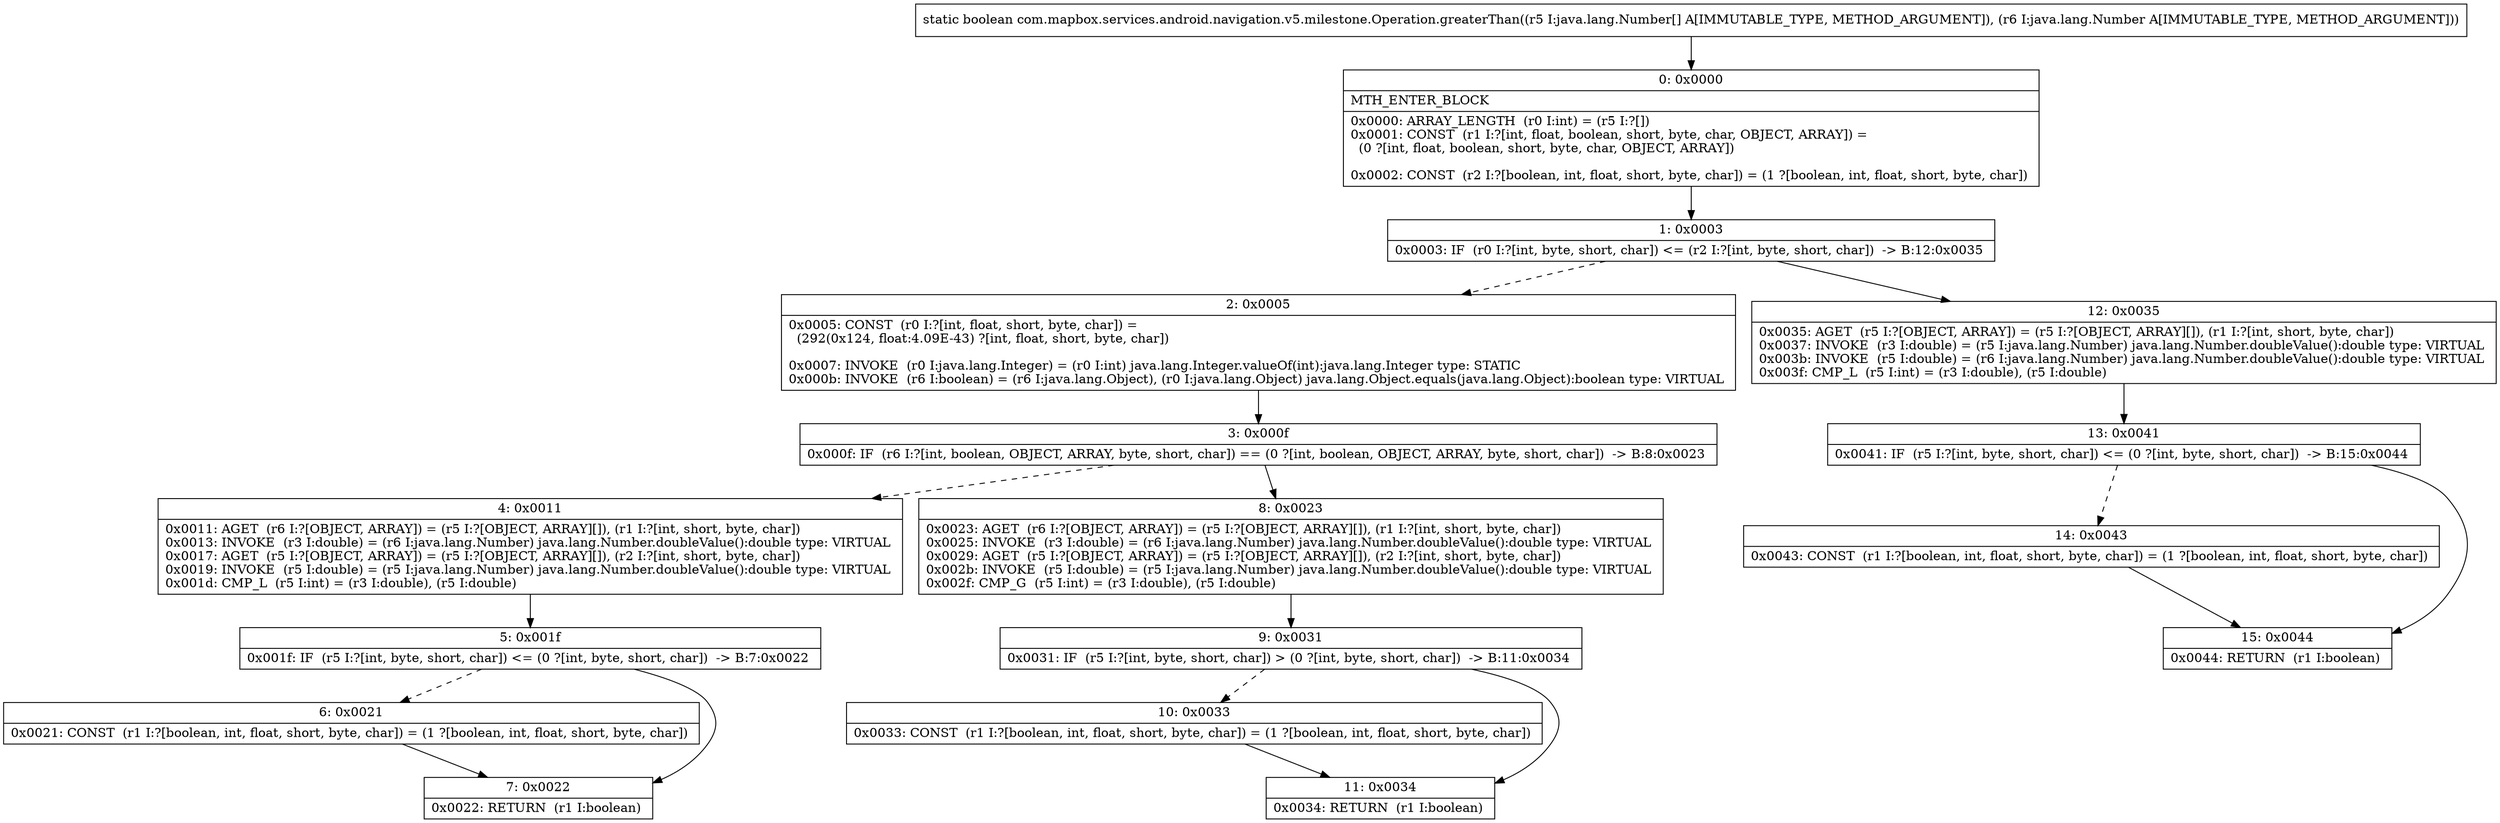 digraph "CFG forcom.mapbox.services.android.navigation.v5.milestone.Operation.greaterThan([Ljava\/lang\/Number;Ljava\/lang\/Number;)Z" {
Node_0 [shape=record,label="{0\:\ 0x0000|MTH_ENTER_BLOCK\l|0x0000: ARRAY_LENGTH  (r0 I:int) = (r5 I:?[]) \l0x0001: CONST  (r1 I:?[int, float, boolean, short, byte, char, OBJECT, ARRAY]) = \l  (0 ?[int, float, boolean, short, byte, char, OBJECT, ARRAY])\l \l0x0002: CONST  (r2 I:?[boolean, int, float, short, byte, char]) = (1 ?[boolean, int, float, short, byte, char]) \l}"];
Node_1 [shape=record,label="{1\:\ 0x0003|0x0003: IF  (r0 I:?[int, byte, short, char]) \<= (r2 I:?[int, byte, short, char])  \-\> B:12:0x0035 \l}"];
Node_2 [shape=record,label="{2\:\ 0x0005|0x0005: CONST  (r0 I:?[int, float, short, byte, char]) = \l  (292(0x124, float:4.09E\-43) ?[int, float, short, byte, char])\l \l0x0007: INVOKE  (r0 I:java.lang.Integer) = (r0 I:int) java.lang.Integer.valueOf(int):java.lang.Integer type: STATIC \l0x000b: INVOKE  (r6 I:boolean) = (r6 I:java.lang.Object), (r0 I:java.lang.Object) java.lang.Object.equals(java.lang.Object):boolean type: VIRTUAL \l}"];
Node_3 [shape=record,label="{3\:\ 0x000f|0x000f: IF  (r6 I:?[int, boolean, OBJECT, ARRAY, byte, short, char]) == (0 ?[int, boolean, OBJECT, ARRAY, byte, short, char])  \-\> B:8:0x0023 \l}"];
Node_4 [shape=record,label="{4\:\ 0x0011|0x0011: AGET  (r6 I:?[OBJECT, ARRAY]) = (r5 I:?[OBJECT, ARRAY][]), (r1 I:?[int, short, byte, char]) \l0x0013: INVOKE  (r3 I:double) = (r6 I:java.lang.Number) java.lang.Number.doubleValue():double type: VIRTUAL \l0x0017: AGET  (r5 I:?[OBJECT, ARRAY]) = (r5 I:?[OBJECT, ARRAY][]), (r2 I:?[int, short, byte, char]) \l0x0019: INVOKE  (r5 I:double) = (r5 I:java.lang.Number) java.lang.Number.doubleValue():double type: VIRTUAL \l0x001d: CMP_L  (r5 I:int) = (r3 I:double), (r5 I:double) \l}"];
Node_5 [shape=record,label="{5\:\ 0x001f|0x001f: IF  (r5 I:?[int, byte, short, char]) \<= (0 ?[int, byte, short, char])  \-\> B:7:0x0022 \l}"];
Node_6 [shape=record,label="{6\:\ 0x0021|0x0021: CONST  (r1 I:?[boolean, int, float, short, byte, char]) = (1 ?[boolean, int, float, short, byte, char]) \l}"];
Node_7 [shape=record,label="{7\:\ 0x0022|0x0022: RETURN  (r1 I:boolean) \l}"];
Node_8 [shape=record,label="{8\:\ 0x0023|0x0023: AGET  (r6 I:?[OBJECT, ARRAY]) = (r5 I:?[OBJECT, ARRAY][]), (r1 I:?[int, short, byte, char]) \l0x0025: INVOKE  (r3 I:double) = (r6 I:java.lang.Number) java.lang.Number.doubleValue():double type: VIRTUAL \l0x0029: AGET  (r5 I:?[OBJECT, ARRAY]) = (r5 I:?[OBJECT, ARRAY][]), (r2 I:?[int, short, byte, char]) \l0x002b: INVOKE  (r5 I:double) = (r5 I:java.lang.Number) java.lang.Number.doubleValue():double type: VIRTUAL \l0x002f: CMP_G  (r5 I:int) = (r3 I:double), (r5 I:double) \l}"];
Node_9 [shape=record,label="{9\:\ 0x0031|0x0031: IF  (r5 I:?[int, byte, short, char]) \> (0 ?[int, byte, short, char])  \-\> B:11:0x0034 \l}"];
Node_10 [shape=record,label="{10\:\ 0x0033|0x0033: CONST  (r1 I:?[boolean, int, float, short, byte, char]) = (1 ?[boolean, int, float, short, byte, char]) \l}"];
Node_11 [shape=record,label="{11\:\ 0x0034|0x0034: RETURN  (r1 I:boolean) \l}"];
Node_12 [shape=record,label="{12\:\ 0x0035|0x0035: AGET  (r5 I:?[OBJECT, ARRAY]) = (r5 I:?[OBJECT, ARRAY][]), (r1 I:?[int, short, byte, char]) \l0x0037: INVOKE  (r3 I:double) = (r5 I:java.lang.Number) java.lang.Number.doubleValue():double type: VIRTUAL \l0x003b: INVOKE  (r5 I:double) = (r6 I:java.lang.Number) java.lang.Number.doubleValue():double type: VIRTUAL \l0x003f: CMP_L  (r5 I:int) = (r3 I:double), (r5 I:double) \l}"];
Node_13 [shape=record,label="{13\:\ 0x0041|0x0041: IF  (r5 I:?[int, byte, short, char]) \<= (0 ?[int, byte, short, char])  \-\> B:15:0x0044 \l}"];
Node_14 [shape=record,label="{14\:\ 0x0043|0x0043: CONST  (r1 I:?[boolean, int, float, short, byte, char]) = (1 ?[boolean, int, float, short, byte, char]) \l}"];
Node_15 [shape=record,label="{15\:\ 0x0044|0x0044: RETURN  (r1 I:boolean) \l}"];
MethodNode[shape=record,label="{static boolean com.mapbox.services.android.navigation.v5.milestone.Operation.greaterThan((r5 I:java.lang.Number[] A[IMMUTABLE_TYPE, METHOD_ARGUMENT]), (r6 I:java.lang.Number A[IMMUTABLE_TYPE, METHOD_ARGUMENT])) }"];
MethodNode -> Node_0;
Node_0 -> Node_1;
Node_1 -> Node_2[style=dashed];
Node_1 -> Node_12;
Node_2 -> Node_3;
Node_3 -> Node_4[style=dashed];
Node_3 -> Node_8;
Node_4 -> Node_5;
Node_5 -> Node_6[style=dashed];
Node_5 -> Node_7;
Node_6 -> Node_7;
Node_8 -> Node_9;
Node_9 -> Node_10[style=dashed];
Node_9 -> Node_11;
Node_10 -> Node_11;
Node_12 -> Node_13;
Node_13 -> Node_14[style=dashed];
Node_13 -> Node_15;
Node_14 -> Node_15;
}

